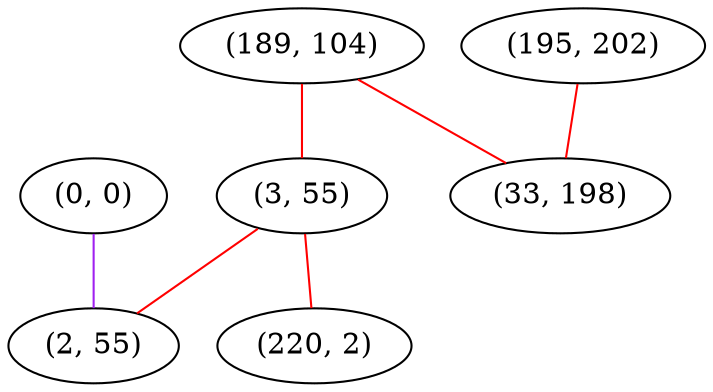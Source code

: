 graph "" {
"(0, 0)";
"(189, 104)";
"(3, 55)";
"(195, 202)";
"(2, 55)";
"(220, 2)";
"(33, 198)";
"(0, 0)" -- "(2, 55)"  [color=purple, key=0, weight=4];
"(189, 104)" -- "(3, 55)"  [color=red, key=0, weight=1];
"(189, 104)" -- "(33, 198)"  [color=red, key=0, weight=1];
"(3, 55)" -- "(2, 55)"  [color=red, key=0, weight=1];
"(3, 55)" -- "(220, 2)"  [color=red, key=0, weight=1];
"(195, 202)" -- "(33, 198)"  [color=red, key=0, weight=1];
}
